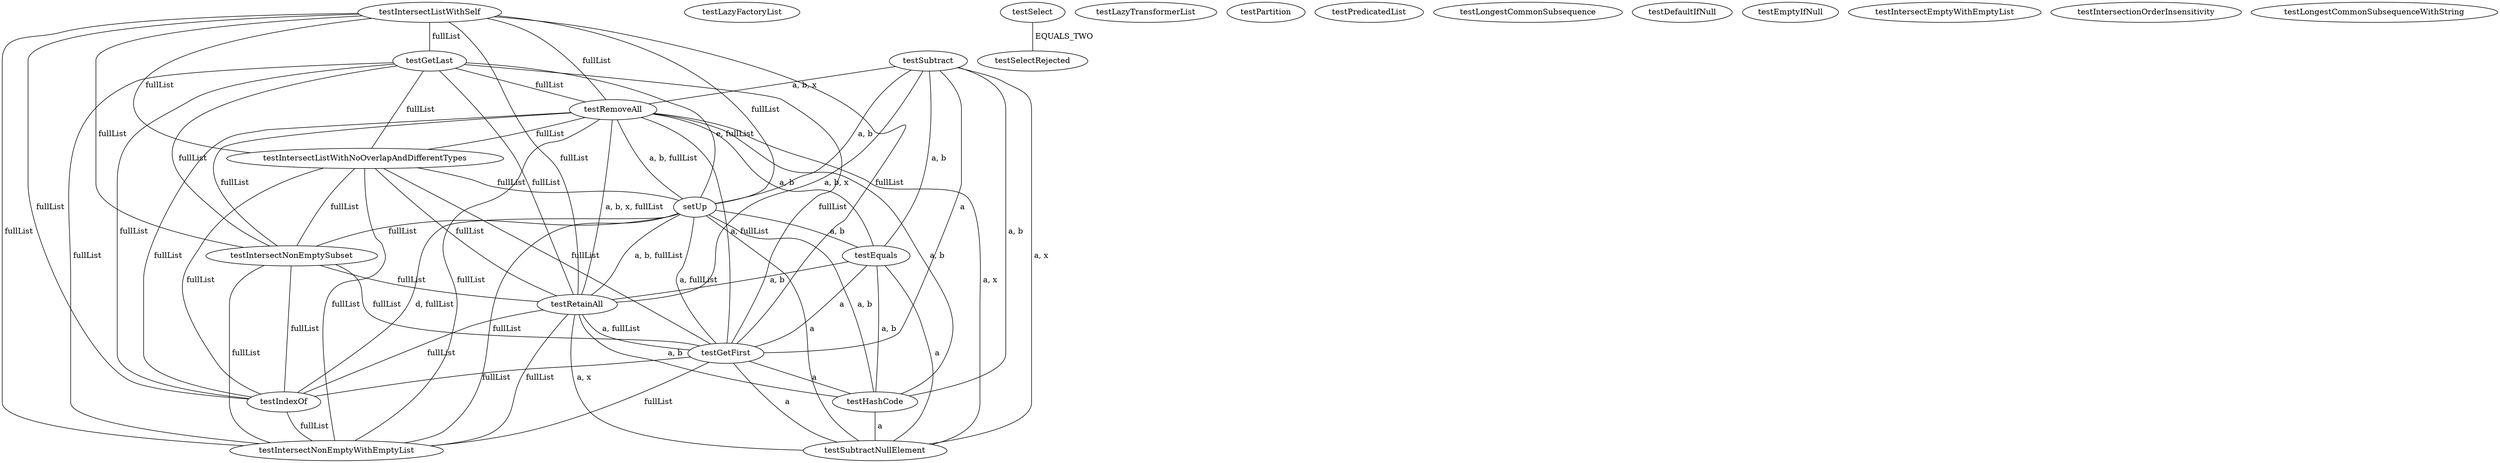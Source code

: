 digraph G {
testIntersectListWithSelf;
testGetLast;
testSubtract;
testLazyFactoryList;
testSelect;
testRemoveAll;
testLazyTransformerList;
testIntersectListWithNoOverlapAndDifferentTypes;
setUp;
testSelectRejected;
testPartition;
testIntersectNonEmptySubset;
testEquals;
testPredicatedList;
testLongestCommonSubsequence;
testRetainAll;
testDefaultIfNull;
testGetFirst;
testHashCode;
testEmptyIfNull;
testIndexOf;
testIntersectEmptyWithEmptyList;
testIntersectNonEmptyWithEmptyList;
testSubtractNullElement;
testIntersectionOrderInsensitivity;
testLongestCommonSubsequenceWithString;
testIntersectListWithSelf -> testGetLast [label=" fullList", dir=none];
testIntersectListWithSelf -> testRemoveAll [label=" fullList", dir=none];
testIntersectListWithSelf -> testIntersectListWithNoOverlapAndDifferentTypes [label=" fullList", dir=none];
testIntersectListWithSelf -> testRetainAll [label=" fullList", dir=none];
testIntersectListWithSelf -> setUp [label=" fullList", dir=none];
testIntersectListWithSelf -> testIndexOf [label=" fullList", dir=none];
testIntersectListWithSelf -> testIntersectNonEmptySubset [label=" fullList", dir=none];
testIntersectListWithSelf -> testGetFirst [label=" fullList", dir=none];
testIntersectListWithSelf -> testIntersectNonEmptyWithEmptyList [label=" fullList", dir=none];
testGetLast -> testRemoveAll [label=" fullList", dir=none];
testGetLast -> testIntersectListWithNoOverlapAndDifferentTypes [label=" fullList", dir=none];
testGetLast -> testRetainAll [label=" fullList", dir=none];
testGetLast -> setUp [label=" e, fullList", dir=none];
testGetLast -> testIndexOf [label=" fullList", dir=none];
testGetLast -> testIntersectNonEmptySubset [label=" fullList", dir=none];
testGetLast -> testGetFirst [label=" fullList", dir=none];
testGetLast -> testIntersectNonEmptyWithEmptyList [label=" fullList", dir=none];
testSubtract -> testRemoveAll [label=" a, b, x", dir=none];
testSubtract -> testRetainAll [label=" a, b, x", dir=none];
testSubtract -> setUp [label=" a, b", dir=none];
testSubtract -> testGetFirst [label=" a", dir=none];
testSubtract -> testHashCode [label=" a, b", dir=none];
testSubtract -> testSubtractNullElement [label=" a, x", dir=none];
testSubtract -> testEquals [label=" a, b", dir=none];
testRetainAll -> testIndexOf [label=" fullList", dir=none];
testRetainAll -> testGetFirst [label=" a, fullList", dir=none];
testRetainAll -> testHashCode [label=" a, b", dir=none];
testRetainAll -> testIntersectNonEmptyWithEmptyList [label=" fullList", dir=none];
testRetainAll -> testSubtractNullElement [label=" a, x", dir=none];
testSelect -> testSelectRejected [label=" EQUALS_TWO", dir=none];
testGetFirst -> testIndexOf [label=" fullList", dir=none];
testGetFirst -> testHashCode [label=" a", dir=none];
testGetFirst -> testIntersectNonEmptyWithEmptyList [label=" fullList", dir=none];
testGetFirst -> testSubtractNullElement [label=" a", dir=none];
testHashCode -> testSubtractNullElement [label=" a", dir=none];
testRemoveAll -> testIntersectListWithNoOverlapAndDifferentTypes [label=" fullList", dir=none];
testRemoveAll -> testRetainAll [label=" a, b, x, fullList", dir=none];
testRemoveAll -> setUp [label=" a, b, fullList", dir=none];
testRemoveAll -> testIndexOf [label=" fullList", dir=none];
testRemoveAll -> testIntersectNonEmptySubset [label=" fullList", dir=none];
testRemoveAll -> testGetFirst [label=" a, fullList", dir=none];
testRemoveAll -> testHashCode [label=" a, b", dir=none];
testRemoveAll -> testIntersectNonEmptyWithEmptyList [label=" fullList", dir=none];
testRemoveAll -> testSubtractNullElement [label=" a, x", dir=none];
testRemoveAll -> testEquals [label=" a, b", dir=none];
testIntersectListWithNoOverlapAndDifferentTypes -> testRetainAll [label=" fullList", dir=none];
testIntersectListWithNoOverlapAndDifferentTypes -> setUp [label=" fullList", dir=none];
testIntersectListWithNoOverlapAndDifferentTypes -> testIndexOf [label=" fullList", dir=none];
testIntersectListWithNoOverlapAndDifferentTypes -> testIntersectNonEmptySubset [label=" fullList", dir=none];
testIntersectListWithNoOverlapAndDifferentTypes -> testGetFirst [label=" fullList", dir=none];
testIntersectListWithNoOverlapAndDifferentTypes -> testIntersectNonEmptyWithEmptyList [label=" fullList", dir=none];
setUp -> testRetainAll [label=" a, b, fullList", dir=none];
setUp -> testIndexOf [label=" d, fullList", dir=none];
setUp -> testIntersectNonEmptySubset [label=" fullList", dir=none];
setUp -> testGetFirst [label=" a, fullList", dir=none];
setUp -> testHashCode [label=" a, b", dir=none];
setUp -> testIntersectNonEmptyWithEmptyList [label=" fullList", dir=none];
setUp -> testSubtractNullElement [label=" a", dir=none];
setUp -> testEquals [label=" a, b", dir=none];
testIndexOf -> testIntersectNonEmptyWithEmptyList [label=" fullList", dir=none];
testIntersectNonEmptySubset -> testRetainAll [label=" fullList", dir=none];
testIntersectNonEmptySubset -> testIndexOf [label=" fullList", dir=none];
testIntersectNonEmptySubset -> testGetFirst [label=" fullList", dir=none];
testIntersectNonEmptySubset -> testIntersectNonEmptyWithEmptyList [label=" fullList", dir=none];
testEquals -> testRetainAll [label=" a, b", dir=none];
testEquals -> testGetFirst [label=" a", dir=none];
testEquals -> testHashCode [label=" a, b", dir=none];
testEquals -> testSubtractNullElement [label=" a", dir=none];
}